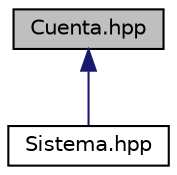 digraph "Cuenta.hpp"
{
 // LATEX_PDF_SIZE
  edge [fontname="Helvetica",fontsize="10",labelfontname="Helvetica",labelfontsize="10"];
  node [fontname="Helvetica",fontsize="10",shape=record];
  Node1 [label="Cuenta.hpp",height=0.2,width=0.4,color="black", fillcolor="grey75", style="filled", fontcolor="black",tooltip="Archivo de cabecera de la clase Cuenta."];
  Node1 -> Node2 [dir="back",color="midnightblue",fontsize="10",style="solid",fontname="Helvetica"];
  Node2 [label="Sistema.hpp",height=0.2,width=0.4,color="black", fillcolor="white", style="filled",URL="$_sistema_8hpp.html",tooltip="Clase Sistema."];
}
